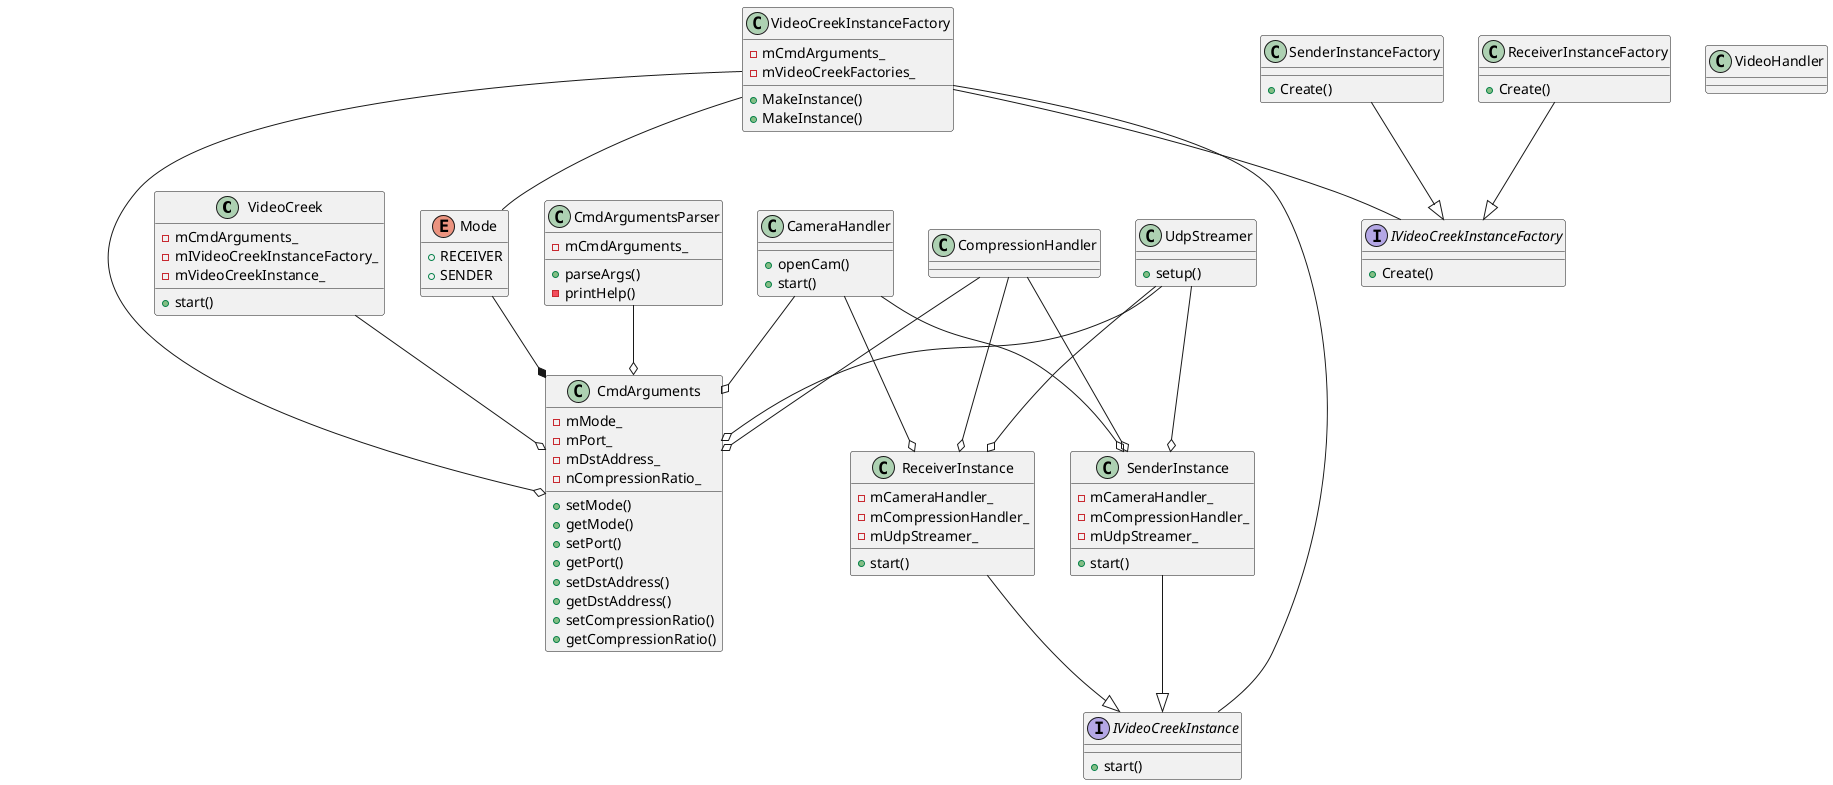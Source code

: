 @startuml

class VideoCreek
{
  +start()

  -mCmdArguments_
  -mIVideoCreekInstanceFactory_
  -mVideoCreekInstance_
}

class CmdArguments
{
  +setMode()
  +getMode()
  +setPort()
  +getPort()
  +setDstAddress()
  +getDstAddress()
  +setCompressionRatio()
  +getCompressionRatio()

  -mMode_
  -mPort_
  -mDstAddress_
  -nCompressionRatio_
}

enum Mode
{
  +RECEIVER
  +SENDER  
}

class CmdArgumentsParser
{
  +parseArgs()

  -mCmdArguments_
  -printHelp()
}

class VideoCreekInstanceFactory
{
  +MakeInstance()

  -mCmdArguments_
  -mVideoCreekFactories_
}

interface IVideoCreekInstanceFactory
{
  +Create()
}

class ReceiverInstanceFactory
{
  +Create()
}

class SenderInstanceFactory
{
  +Create()
}

interface IVideoCreekInstance
{
  +start()
}

class SenderInstance
{
  +start()

  -mCameraHandler_
  -mCompressionHandler_
  -mUdpStreamer_
}

class ReceiverInstance
{
  +start()

  -mCameraHandler_
  -mCompressionHandler_
  -mUdpStreamer_
}

class VideoCreekInstanceFactory
{
  +MakeInstance()
}

class CameraHandler
{
  +openCam()
  +start()
}

class CompressionHandler
{
}

class UdpStreamer
{
  +setup()
}

class VideoHandler
{
}

Mode --* CmdArguments
CmdArgumentsParser --o CmdArguments
VideoCreek --o CmdArguments
VideoCreekInstanceFactory -- Mode
VideoCreekInstanceFactory --o CmdArguments
ReceiverInstanceFactory --|> IVideoCreekInstanceFactory
SenderInstanceFactory --|> IVideoCreekInstanceFactory
SenderInstance --|> IVideoCreekInstance
ReceiverInstance --|> IVideoCreekInstance
VideoCreekInstanceFactory -- IVideoCreekInstanceFactory
VideoCreekInstanceFactory -- IVideoCreekInstance
CameraHandler --o CmdArguments
CompressionHandler --o CmdArguments
UdpStreamer --o CmdArguments
CameraHandler --o SenderInstance
CompressionHandler --o SenderInstance
UdpStreamer --o SenderInstance
CameraHandler --o ReceiverInstance
CompressionHandler --o ReceiverInstance
UdpStreamer --o ReceiverInstance
@enduml